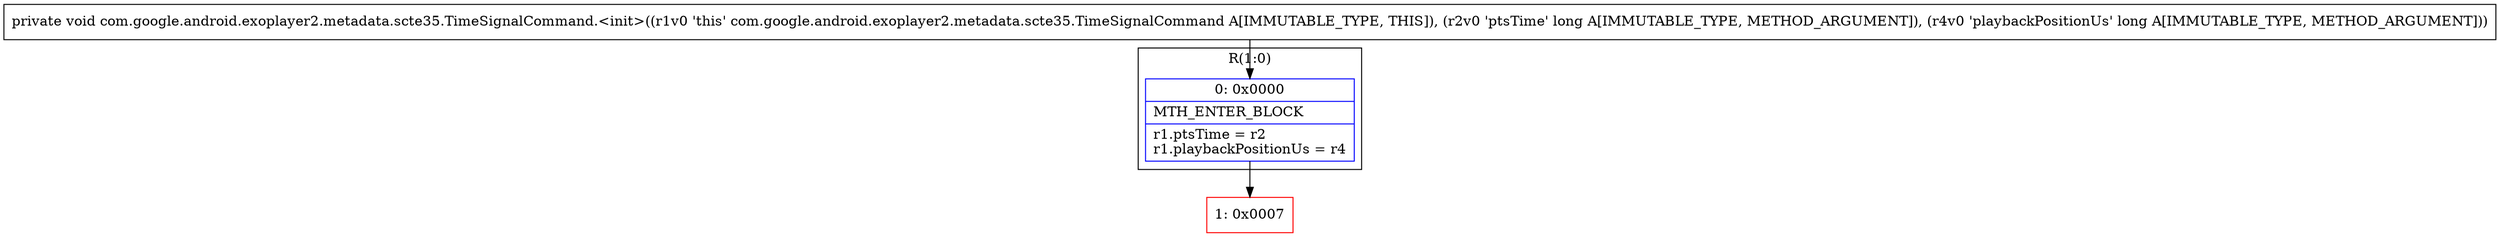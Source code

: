 digraph "CFG forcom.google.android.exoplayer2.metadata.scte35.TimeSignalCommand.\<init\>(JJ)V" {
subgraph cluster_Region_884047360 {
label = "R(1:0)";
node [shape=record,color=blue];
Node_0 [shape=record,label="{0\:\ 0x0000|MTH_ENTER_BLOCK\l|r1.ptsTime = r2\lr1.playbackPositionUs = r4\l}"];
}
Node_1 [shape=record,color=red,label="{1\:\ 0x0007}"];
MethodNode[shape=record,label="{private void com.google.android.exoplayer2.metadata.scte35.TimeSignalCommand.\<init\>((r1v0 'this' com.google.android.exoplayer2.metadata.scte35.TimeSignalCommand A[IMMUTABLE_TYPE, THIS]), (r2v0 'ptsTime' long A[IMMUTABLE_TYPE, METHOD_ARGUMENT]), (r4v0 'playbackPositionUs' long A[IMMUTABLE_TYPE, METHOD_ARGUMENT])) }"];
MethodNode -> Node_0;
Node_0 -> Node_1;
}

